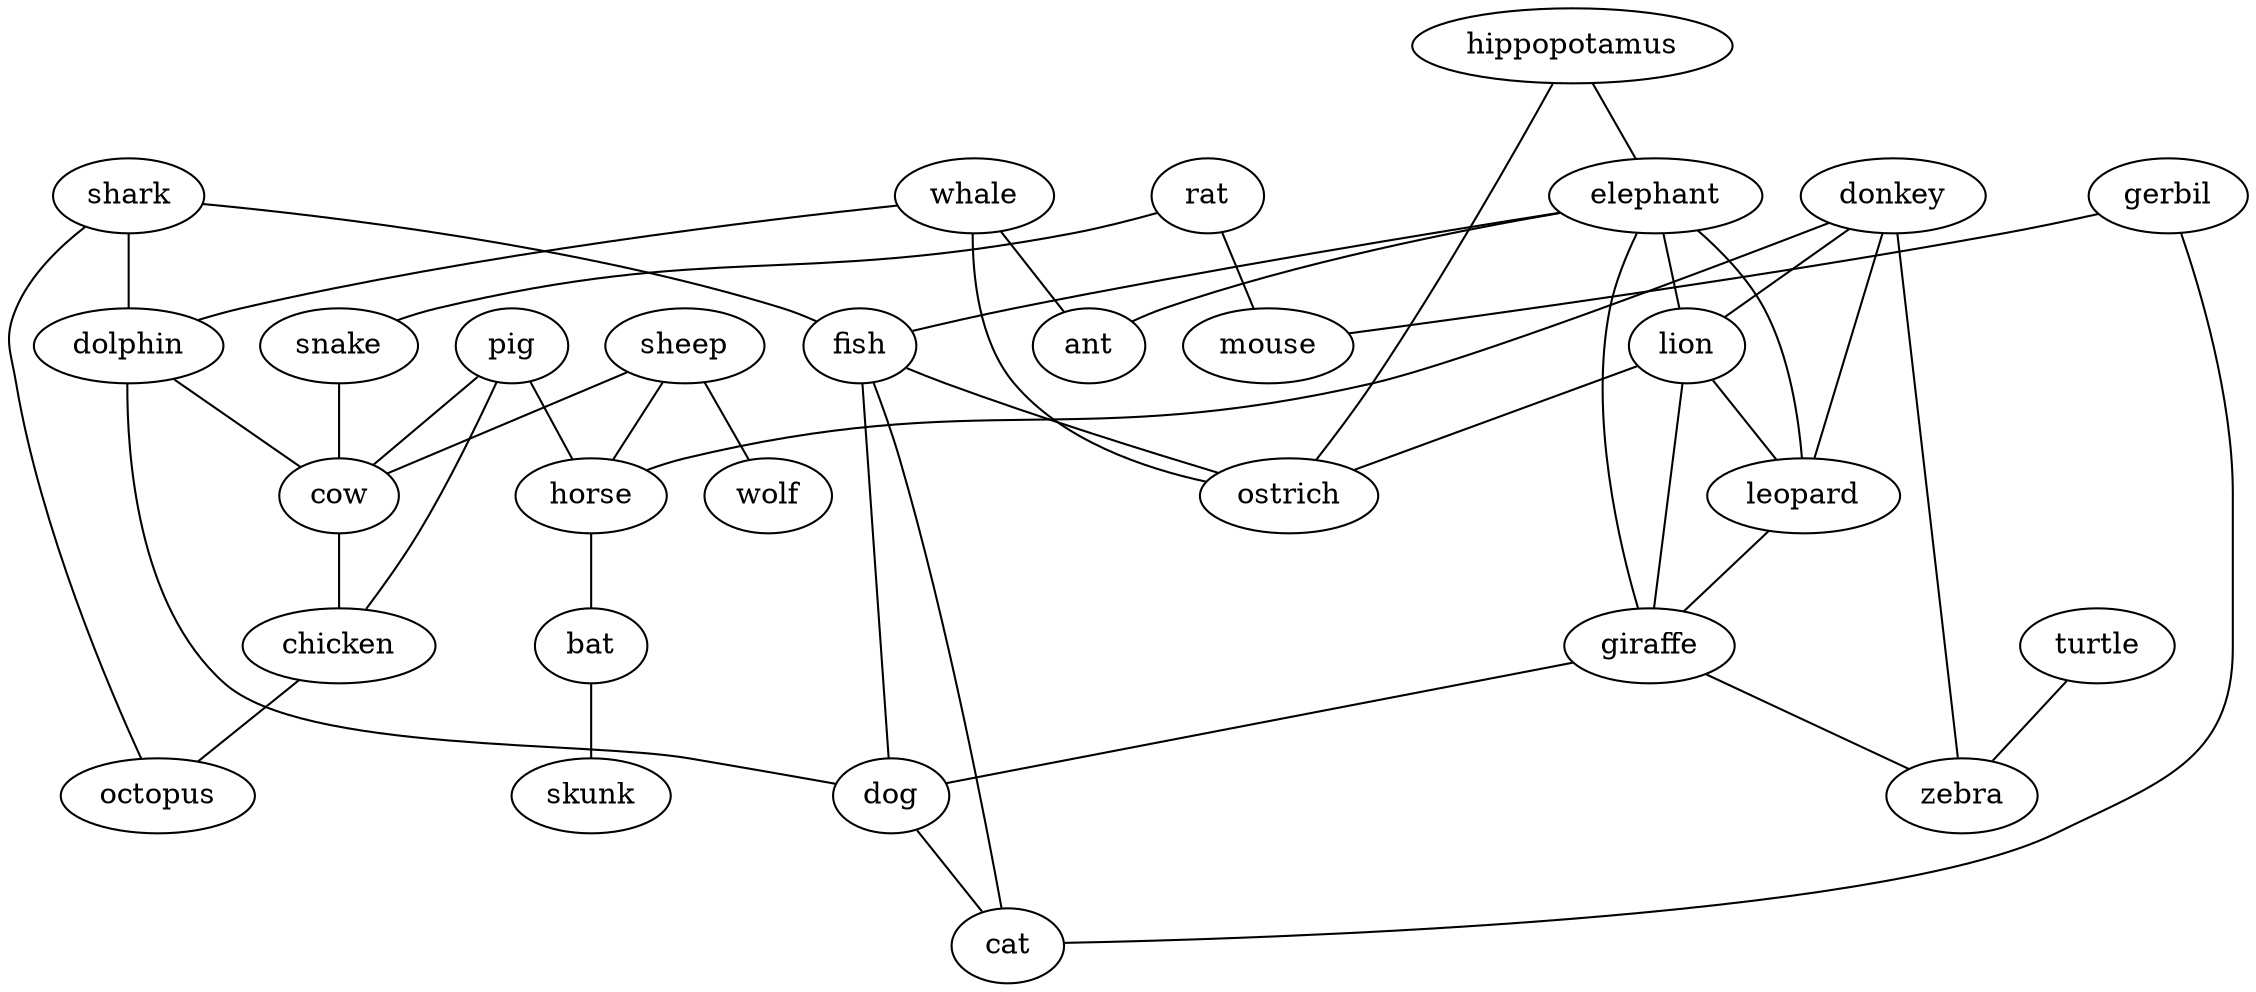 strict graph G {
donkey;
shark;
pig;
rat;
whale;
hippopotamus;
sheep;
horse;
gerbil;
mouse;
elephant;
fish;
dolphin;
lion;
leopard;
giraffe;
snake;
turtle;
ostrich;
ant;
bat;
cow;
dog;
cat;
chicken;
wolf;
skunk;
octopus;
zebra;
donkey -- lion  [weight=1];
donkey -- horse  [weight=1];
donkey -- leopard  [weight=1];
donkey -- zebra  [weight=1];
shark -- fish  [weight=1];
shark -- dolphin  [weight=1];
shark -- octopus  [weight=1];
pig -- horse  [weight=1];
pig -- chicken  [weight=1];
pig -- cow  [weight=1];
rat -- mouse  [weight=1];
rat -- snake  [weight=1];
whale -- ant  [weight=1];
whale -- dolphin  [weight=1];
whale -- ostrich  [weight=1];
hippopotamus -- elephant  [weight=1];
hippopotamus -- ostrich  [weight=1];
sheep -- horse  [weight=1];
sheep -- wolf  [weight=1];
sheep -- cow  [weight=1];
horse -- bat  [weight=1];
gerbil -- mouse  [weight=1];
gerbil -- cat  [weight=1];
elephant -- fish  [weight=1];
elephant -- leopard  [weight=1];
elephant -- ant  [weight=1];
elephant -- lion  [weight=1];
elephant -- giraffe  [weight=1];
fish -- dog  [weight=1];
fish -- cat  [weight=1];
fish -- ostrich  [weight=1];
dolphin -- dog  [weight=1];
dolphin -- cow  [weight=1];
lion -- leopard  [weight=1];
lion -- ostrich  [weight=1];
lion -- giraffe  [weight=1];
leopard -- giraffe  [weight=1];
giraffe -- dog  [weight=1];
giraffe -- zebra  [weight=1];
snake -- cow  [weight=1];
turtle -- zebra  [weight=1];
bat -- skunk  [weight=1];
cow -- chicken  [weight=1];
dog -- cat  [weight=1];
chicken -- octopus  [weight=1];
}
